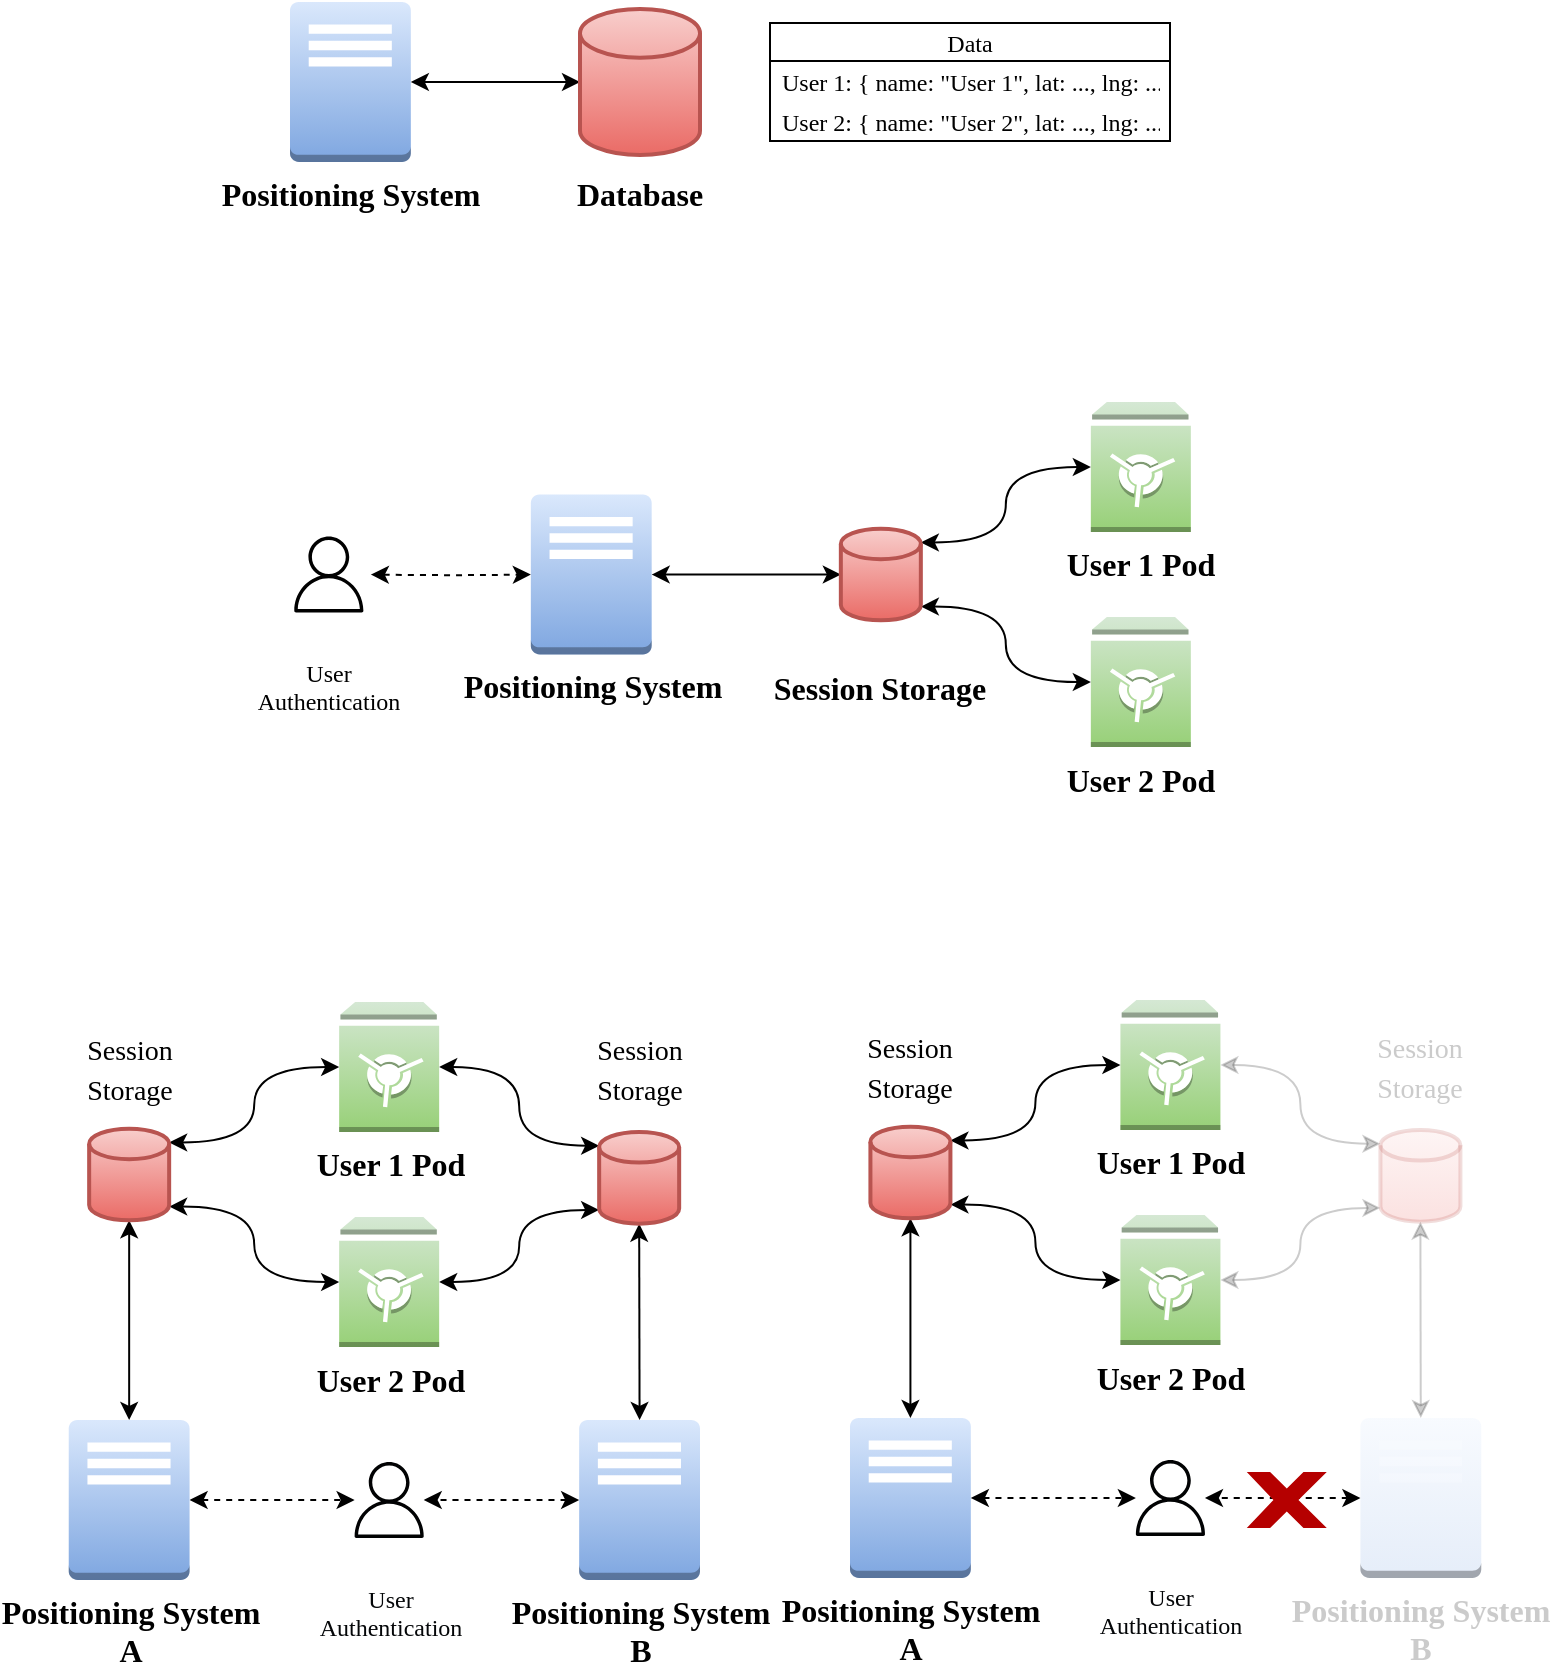 <mxfile version="16.5.1" type="device" pages="5"><diagram id="HylvQidmHVq5HipX8keJ" name="Page-2"><mxGraphModel dx="1102" dy="857" grid="1" gridSize="10" guides="1" tooltips="1" connect="1" arrows="1" fold="1" page="1" pageScale="1" pageWidth="827" pageHeight="1169" math="0" shadow="0"><root><mxCell id="a4TpNNavN4q4ihsiJN_h-0"/><mxCell id="a4TpNNavN4q4ihsiJN_h-1" parent="a4TpNNavN4q4ihsiJN_h-0"/><mxCell id="67bOPuktMZtO_04ttZ3f-9" style="edgeStyle=orthogonalEdgeStyle;rounded=0;orthogonalLoop=1;jettySize=auto;html=1;entryX=0;entryY=0.5;entryDx=0;entryDy=0;entryPerimeter=0;fontFamily=Garamond;fontSize=16;startArrow=classic;startFill=1;" parent="a4TpNNavN4q4ihsiJN_h-1" source="a4TpNNavN4q4ihsiJN_h-4" target="67bOPuktMZtO_04ttZ3f-0" edge="1"><mxGeometry relative="1" as="geometry"/></mxCell><mxCell id="a4TpNNavN4q4ihsiJN_h-4" value="&lt;b&gt;Positioning System&lt;/b&gt;" style="outlineConnect=0;dashed=0;verticalLabelPosition=bottom;verticalAlign=top;align=center;html=1;shape=mxgraph.aws3.traditional_server;fillColor=#dae8fc;gradientColor=#7ea6e0;fontFamily=Garamond;fontSize=16;strokeColor=#6c8ebf;" parent="a4TpNNavN4q4ihsiJN_h-1" vertex="1"><mxGeometry x="170" y="170" width="60.42" height="80" as="geometry"/></mxCell><mxCell id="67bOPuktMZtO_04ttZ3f-3" value="" style="group" parent="a4TpNNavN4q4ihsiJN_h-1" vertex="1" connectable="0"><mxGeometry x="315" y="173.5" width="60" height="107.5" as="geometry"/></mxCell><mxCell id="67bOPuktMZtO_04ttZ3f-0" value="" style="strokeWidth=2;html=1;shape=mxgraph.flowchart.database;whiteSpace=wrap;fontFamily=Garamond;fontSize=16;fillColor=#f8cecc;gradientColor=#ea6b66;strokeColor=#b85450;" parent="67bOPuktMZtO_04ttZ3f-3" vertex="1"><mxGeometry width="60" height="73" as="geometry"/></mxCell><mxCell id="67bOPuktMZtO_04ttZ3f-1" value="Database" style="text;html=1;strokeColor=none;fillColor=none;align=center;verticalAlign=middle;whiteSpace=wrap;rounded=0;fontFamily=Garamond;fontSize=16;fontStyle=1" parent="67bOPuktMZtO_04ttZ3f-3" vertex="1"><mxGeometry y="77.5" width="60" height="30" as="geometry"/></mxCell><mxCell id="67bOPuktMZtO_04ttZ3f-21" style="edgeStyle=orthogonalEdgeStyle;rounded=0;orthogonalLoop=1;jettySize=auto;html=1;entryX=0;entryY=0.5;entryDx=0;entryDy=0;entryPerimeter=0;fontFamily=Garamond;fontSize=16;startArrow=classic;startFill=1;" parent="a4TpNNavN4q4ihsiJN_h-1" source="67bOPuktMZtO_04ttZ3f-10" target="67bOPuktMZtO_04ttZ3f-19" edge="1"><mxGeometry relative="1" as="geometry"/></mxCell><mxCell id="67bOPuktMZtO_04ttZ3f-10" value="&lt;b&gt;Positioning System&lt;/b&gt;" style="outlineConnect=0;dashed=0;verticalLabelPosition=bottom;verticalAlign=top;align=center;html=1;shape=mxgraph.aws3.traditional_server;fillColor=#dae8fc;gradientColor=#7ea6e0;fontFamily=Garamond;fontSize=16;strokeColor=#6c8ebf;" parent="a4TpNNavN4q4ihsiJN_h-1" vertex="1"><mxGeometry x="290.42" y="416.25" width="60.42" height="80" as="geometry"/></mxCell><mxCell id="67bOPuktMZtO_04ttZ3f-12" value="&lt;font face=&quot;Garamond&quot; size=&quot;1&quot;&gt;&lt;b style=&quot;font-size: 16px&quot;&gt;User 2 Pod&lt;/b&gt;&lt;/font&gt;" style="outlineConnect=0;dashed=0;verticalLabelPosition=bottom;verticalAlign=top;align=center;html=1;shape=mxgraph.aws3.vault;fillColor=#d5e8d4;strokeColor=#82b366;gradientColor=#97d077;" parent="a4TpNNavN4q4ihsiJN_h-1" vertex="1"><mxGeometry x="570.42" y="477.5" width="50" height="65" as="geometry"/></mxCell><mxCell id="67bOPuktMZtO_04ttZ3f-14" value="&lt;font face=&quot;Garamond&quot; size=&quot;1&quot;&gt;&lt;b style=&quot;font-size: 16px&quot;&gt;User 1 Pod&lt;/b&gt;&lt;/font&gt;" style="outlineConnect=0;dashed=0;verticalLabelPosition=bottom;verticalAlign=top;align=center;html=1;shape=mxgraph.aws3.vault;fillColor=#d5e8d4;strokeColor=#82b366;gradientColor=#97d077;" parent="a4TpNNavN4q4ihsiJN_h-1" vertex="1"><mxGeometry x="570.42" y="370" width="50" height="65" as="geometry"/></mxCell><mxCell id="67bOPuktMZtO_04ttZ3f-22" style="edgeStyle=orthogonalEdgeStyle;rounded=0;orthogonalLoop=1;jettySize=auto;html=1;exitX=1;exitY=0.15;exitDx=0;exitDy=0;exitPerimeter=0;entryX=0;entryY=0.5;entryDx=0;entryDy=0;entryPerimeter=0;fontFamily=Garamond;fontSize=16;startArrow=classic;startFill=1;curved=1;" parent="a4TpNNavN4q4ihsiJN_h-1" source="67bOPuktMZtO_04ttZ3f-19" target="67bOPuktMZtO_04ttZ3f-14" edge="1"><mxGeometry relative="1" as="geometry"/></mxCell><mxCell id="67bOPuktMZtO_04ttZ3f-23" style="edgeStyle=orthogonalEdgeStyle;rounded=0;orthogonalLoop=1;jettySize=auto;html=1;exitX=1;exitY=0.85;exitDx=0;exitDy=0;exitPerimeter=0;entryX=0;entryY=0.5;entryDx=0;entryDy=0;entryPerimeter=0;fontFamily=Garamond;fontSize=16;startArrow=classic;startFill=1;curved=1;" parent="a4TpNNavN4q4ihsiJN_h-1" source="67bOPuktMZtO_04ttZ3f-19" target="67bOPuktMZtO_04ttZ3f-12" edge="1"><mxGeometry relative="1" as="geometry"/></mxCell><mxCell id="67bOPuktMZtO_04ttZ3f-19" value="" style="strokeWidth=2;html=1;shape=mxgraph.flowchart.database;whiteSpace=wrap;fontFamily=Garamond;fontSize=16;fillColor=#f8cecc;gradientColor=#ea6b66;strokeColor=#b85450;" parent="a4TpNNavN4q4ihsiJN_h-1" vertex="1"><mxGeometry x="445.42" y="433.33" width="40" height="45.837" as="geometry"/></mxCell><mxCell id="67bOPuktMZtO_04ttZ3f-20" value="Session Storage" style="text;html=1;strokeColor=none;fillColor=none;align=center;verticalAlign=middle;whiteSpace=wrap;rounded=0;fontFamily=Garamond;fontSize=16;fontStyle=1" parent="a4TpNNavN4q4ihsiJN_h-1" vertex="1"><mxGeometry x="410.42" y="503.16" width="110" height="18.84" as="geometry"/></mxCell><mxCell id="67bOPuktMZtO_04ttZ3f-36" value="Data" style="swimlane;fontStyle=0;childLayout=stackLayout;horizontal=1;startSize=19;horizontalStack=0;resizeParent=1;resizeParentMax=0;resizeLast=0;collapsible=1;marginBottom=0;fontFamily=Garamond;fontSize=12;" parent="a4TpNNavN4q4ihsiJN_h-1" vertex="1"><mxGeometry x="410" y="180.5" width="200" height="59" as="geometry"/></mxCell><mxCell id="67bOPuktMZtO_04ttZ3f-37" value="User 1: { name: &quot;User 1&quot;, lat: ..., lng: ...}" style="text;strokeColor=none;fillColor=none;align=left;verticalAlign=middle;spacingLeft=4;spacingRight=4;overflow=hidden;points=[[0,0.5],[1,0.5]];portConstraint=eastwest;rotatable=0;fontFamily=Garamond;fontSize=12;" parent="67bOPuktMZtO_04ttZ3f-36" vertex="1"><mxGeometry y="19" width="200" height="20" as="geometry"/></mxCell><mxCell id="67bOPuktMZtO_04ttZ3f-38" value="User 2: { name: &quot;User 2&quot;, lat: ..., lng: ...}" style="text;strokeColor=none;fillColor=none;align=left;verticalAlign=middle;spacingLeft=4;spacingRight=4;overflow=hidden;points=[[0,0.5],[1,0.5]];portConstraint=eastwest;rotatable=0;fontFamily=Garamond;fontSize=12;" parent="67bOPuktMZtO_04ttZ3f-36" vertex="1"><mxGeometry y="39" width="200" height="20" as="geometry"/></mxCell><mxCell id="67bOPuktMZtO_04ttZ3f-48" style="edgeStyle=orthogonalEdgeStyle;rounded=0;orthogonalLoop=1;jettySize=auto;html=1;entryX=0.5;entryY=1;entryDx=0;entryDy=0;entryPerimeter=0;fontFamily=Garamond;fontSize=16;startArrow=classic;startFill=1;" parent="a4TpNNavN4q4ihsiJN_h-1" source="67bOPuktMZtO_04ttZ3f-49" target="67bOPuktMZtO_04ttZ3f-54" edge="1"><mxGeometry relative="1" as="geometry"/></mxCell><mxCell id="67bOPuktMZtO_04ttZ3f-67" value="" style="edgeStyle=orthogonalEdgeStyle;curved=1;rounded=0;orthogonalLoop=1;jettySize=auto;html=1;dashed=1;fontFamily=Garamond;fontSize=12;startArrow=classic;startFill=1;" parent="a4TpNNavN4q4ihsiJN_h-1" source="67bOPuktMZtO_04ttZ3f-49" target="67bOPuktMZtO_04ttZ3f-65" edge="1"><mxGeometry relative="1" as="geometry"/></mxCell><mxCell id="67bOPuktMZtO_04ttZ3f-49" value="&lt;b&gt;Positioning System&lt;br&gt;A&lt;br&gt;&lt;/b&gt;" style="outlineConnect=0;dashed=0;verticalLabelPosition=bottom;verticalAlign=top;align=center;html=1;shape=mxgraph.aws3.traditional_server;fillColor=#dae8fc;gradientColor=#7ea6e0;fontFamily=Garamond;fontSize=16;strokeColor=#6c8ebf;" parent="a4TpNNavN4q4ihsiJN_h-1" vertex="1"><mxGeometry x="59.37" y="879" width="60.42" height="80" as="geometry"/></mxCell><mxCell id="67bOPuktMZtO_04ttZ3f-58" style="edgeStyle=orthogonalEdgeStyle;curved=1;rounded=0;orthogonalLoop=1;jettySize=auto;html=1;entryX=0;entryY=0.85;entryDx=0;entryDy=0;entryPerimeter=0;fontFamily=Garamond;fontSize=12;startArrow=classic;startFill=1;" parent="a4TpNNavN4q4ihsiJN_h-1" source="67bOPuktMZtO_04ttZ3f-50" target="67bOPuktMZtO_04ttZ3f-56" edge="1"><mxGeometry relative="1" as="geometry"/></mxCell><mxCell id="67bOPuktMZtO_04ttZ3f-50" value="&lt;font face=&quot;Garamond&quot; size=&quot;1&quot;&gt;&lt;b style=&quot;font-size: 16px&quot;&gt;User 2 Pod&lt;/b&gt;&lt;/font&gt;" style="outlineConnect=0;dashed=0;verticalLabelPosition=bottom;verticalAlign=top;align=center;html=1;shape=mxgraph.aws3.vault;fillColor=#d5e8d4;strokeColor=#82b366;gradientColor=#97d077;" parent="a4TpNNavN4q4ihsiJN_h-1" vertex="1"><mxGeometry x="194.58" y="777.5" width="50" height="65" as="geometry"/></mxCell><mxCell id="67bOPuktMZtO_04ttZ3f-57" style="edgeStyle=orthogonalEdgeStyle;curved=1;rounded=0;orthogonalLoop=1;jettySize=auto;html=1;exitX=1;exitY=0.5;exitDx=0;exitDy=0;exitPerimeter=0;entryX=0;entryY=0.15;entryDx=0;entryDy=0;entryPerimeter=0;fontFamily=Garamond;fontSize=12;startArrow=classic;startFill=1;" parent="a4TpNNavN4q4ihsiJN_h-1" source="67bOPuktMZtO_04ttZ3f-51" target="67bOPuktMZtO_04ttZ3f-56" edge="1"><mxGeometry relative="1" as="geometry"/></mxCell><mxCell id="67bOPuktMZtO_04ttZ3f-51" value="&lt;font face=&quot;Garamond&quot; size=&quot;1&quot;&gt;&lt;b style=&quot;font-size: 16px&quot;&gt;User 1 Pod&lt;/b&gt;&lt;/font&gt;" style="outlineConnect=0;dashed=0;verticalLabelPosition=bottom;verticalAlign=top;align=center;html=1;shape=mxgraph.aws3.vault;fillColor=#d5e8d4;strokeColor=#82b366;gradientColor=#97d077;" parent="a4TpNNavN4q4ihsiJN_h-1" vertex="1"><mxGeometry x="194.58" y="670" width="50" height="65" as="geometry"/></mxCell><mxCell id="67bOPuktMZtO_04ttZ3f-52" style="edgeStyle=orthogonalEdgeStyle;rounded=0;orthogonalLoop=1;jettySize=auto;html=1;exitX=1;exitY=0.15;exitDx=0;exitDy=0;exitPerimeter=0;entryX=0;entryY=0.5;entryDx=0;entryDy=0;entryPerimeter=0;fontFamily=Garamond;fontSize=16;startArrow=classic;startFill=1;curved=1;" parent="a4TpNNavN4q4ihsiJN_h-1" source="67bOPuktMZtO_04ttZ3f-54" target="67bOPuktMZtO_04ttZ3f-51" edge="1"><mxGeometry relative="1" as="geometry"/></mxCell><mxCell id="67bOPuktMZtO_04ttZ3f-53" style="edgeStyle=orthogonalEdgeStyle;rounded=0;orthogonalLoop=1;jettySize=auto;html=1;exitX=1;exitY=0.85;exitDx=0;exitDy=0;exitPerimeter=0;entryX=0;entryY=0.5;entryDx=0;entryDy=0;entryPerimeter=0;fontFamily=Garamond;fontSize=16;startArrow=classic;startFill=1;curved=1;" parent="a4TpNNavN4q4ihsiJN_h-1" source="67bOPuktMZtO_04ttZ3f-54" target="67bOPuktMZtO_04ttZ3f-50" edge="1"><mxGeometry relative="1" as="geometry"/></mxCell><mxCell id="67bOPuktMZtO_04ttZ3f-54" value="" style="strokeWidth=2;html=1;shape=mxgraph.flowchart.database;whiteSpace=wrap;fontFamily=Garamond;fontSize=16;fillColor=#f8cecc;gradientColor=#ea6b66;strokeColor=#b85450;" parent="a4TpNNavN4q4ihsiJN_h-1" vertex="1"><mxGeometry x="69.58" y="733.33" width="40" height="45.837" as="geometry"/></mxCell><mxCell id="67bOPuktMZtO_04ttZ3f-60" value="" style="edgeStyle=orthogonalEdgeStyle;curved=1;rounded=0;orthogonalLoop=1;jettySize=auto;html=1;fontFamily=Garamond;fontSize=12;startArrow=classic;startFill=1;" parent="a4TpNNavN4q4ihsiJN_h-1" source="67bOPuktMZtO_04ttZ3f-56" target="67bOPuktMZtO_04ttZ3f-59" edge="1"><mxGeometry relative="1" as="geometry"/></mxCell><mxCell id="67bOPuktMZtO_04ttZ3f-56" value="" style="strokeWidth=2;html=1;shape=mxgraph.flowchart.database;whiteSpace=wrap;fontFamily=Garamond;fontSize=16;fillColor=#f8cecc;gradientColor=#ea6b66;strokeColor=#b85450;" parent="a4TpNNavN4q4ihsiJN_h-1" vertex="1"><mxGeometry x="324.58" y="735.0" width="40" height="45.837" as="geometry"/></mxCell><mxCell id="67bOPuktMZtO_04ttZ3f-68" value="" style="edgeStyle=orthogonalEdgeStyle;curved=1;rounded=0;orthogonalLoop=1;jettySize=auto;html=1;dashed=1;fontFamily=Garamond;fontSize=12;startArrow=classic;startFill=1;" parent="a4TpNNavN4q4ihsiJN_h-1" source="67bOPuktMZtO_04ttZ3f-59" target="67bOPuktMZtO_04ttZ3f-65" edge="1"><mxGeometry relative="1" as="geometry"/></mxCell><mxCell id="67bOPuktMZtO_04ttZ3f-59" value="&lt;b&gt;Positioning System&lt;br&gt;B&lt;br&gt;&lt;/b&gt;" style="outlineConnect=0;dashed=0;verticalLabelPosition=bottom;verticalAlign=top;align=center;html=1;shape=mxgraph.aws3.traditional_server;fillColor=#dae8fc;gradientColor=#7ea6e0;fontFamily=Garamond;fontSize=16;strokeColor=#6c8ebf;" parent="a4TpNNavN4q4ihsiJN_h-1" vertex="1"><mxGeometry x="314.58" y="879" width="60.42" height="80" as="geometry"/></mxCell><mxCell id="67bOPuktMZtO_04ttZ3f-62" style="edgeStyle=orthogonalEdgeStyle;curved=1;rounded=0;orthogonalLoop=1;jettySize=auto;html=1;entryX=0;entryY=0.5;entryDx=0;entryDy=0;entryPerimeter=0;fontFamily=Garamond;fontSize=12;startArrow=classic;startFill=1;dashed=1;" parent="a4TpNNavN4q4ihsiJN_h-1" target="67bOPuktMZtO_04ttZ3f-10" edge="1"><mxGeometry relative="1" as="geometry"><mxPoint x="210.42" y="456.25" as="sourcePoint"/></mxGeometry></mxCell><mxCell id="67bOPuktMZtO_04ttZ3f-64" value="User&lt;br&gt;Authentication" style="sketch=0;outlineConnect=0;fontColor=#000000;gradientColor=none;fillColor=#000000;strokeColor=none;dashed=0;verticalLabelPosition=bottom;verticalAlign=top;align=center;html=1;fontSize=12;fontStyle=0;aspect=fixed;pointerEvents=1;shape=mxgraph.aws4.user;fontFamily=Garamond;spacingBottom=0;spacingTop=17;" parent="a4TpNNavN4q4ihsiJN_h-1" vertex="1"><mxGeometry x="170.42" y="437.25" width="38" height="38" as="geometry"/></mxCell><mxCell id="67bOPuktMZtO_04ttZ3f-65" value="User&lt;br&gt;Authentication" style="sketch=0;outlineConnect=0;fontColor=#040608;gradientColor=none;fillColor=#010203;strokeColor=none;dashed=0;verticalLabelPosition=bottom;verticalAlign=top;align=center;html=1;fontSize=12;fontStyle=0;aspect=fixed;pointerEvents=1;shape=mxgraph.aws4.user;fontFamily=Garamond;spacingTop=17;" parent="a4TpNNavN4q4ihsiJN_h-1" vertex="1"><mxGeometry x="200.58" y="900" width="38" height="38" as="geometry"/></mxCell><mxCell id="67bOPuktMZtO_04ttZ3f-69" value="&lt;span style=&quot;font-weight: normal ; font-size: 14px&quot;&gt;Session&lt;br&gt;Storage&lt;/span&gt;" style="text;html=1;strokeColor=none;fillColor=none;align=center;verticalAlign=middle;whiteSpace=wrap;rounded=0;fontFamily=Garamond;fontSize=16;fontStyle=1" parent="a4TpNNavN4q4ihsiJN_h-1" vertex="1"><mxGeometry x="69.58" y="693.08" width="40" height="18.84" as="geometry"/></mxCell><mxCell id="67bOPuktMZtO_04ttZ3f-70" value="&lt;span style=&quot;font-weight: normal ; font-size: 14px&quot;&gt;Session&lt;br&gt;Storage&lt;/span&gt;" style="text;html=1;strokeColor=none;fillColor=none;align=center;verticalAlign=middle;whiteSpace=wrap;rounded=0;fontFamily=Garamond;fontSize=16;fontStyle=1" parent="a4TpNNavN4q4ihsiJN_h-1" vertex="1"><mxGeometry x="324.58" y="693.08" width="40" height="18.84" as="geometry"/></mxCell><mxCell id="67bOPuktMZtO_04ttZ3f-71" style="edgeStyle=orthogonalEdgeStyle;rounded=0;orthogonalLoop=1;jettySize=auto;html=1;entryX=0.5;entryY=1;entryDx=0;entryDy=0;entryPerimeter=0;fontFamily=Garamond;fontSize=16;startArrow=classic;startFill=1;" parent="a4TpNNavN4q4ihsiJN_h-1" source="67bOPuktMZtO_04ttZ3f-73" target="67bOPuktMZtO_04ttZ3f-80" edge="1"><mxGeometry relative="1" as="geometry"/></mxCell><mxCell id="67bOPuktMZtO_04ttZ3f-72" value="" style="edgeStyle=orthogonalEdgeStyle;curved=1;rounded=0;orthogonalLoop=1;jettySize=auto;html=1;dashed=1;fontFamily=Garamond;fontSize=12;startArrow=classic;startFill=1;" parent="a4TpNNavN4q4ihsiJN_h-1" source="67bOPuktMZtO_04ttZ3f-73" target="67bOPuktMZtO_04ttZ3f-85" edge="1"><mxGeometry relative="1" as="geometry"/></mxCell><mxCell id="67bOPuktMZtO_04ttZ3f-73" value="&lt;b&gt;Positioning System&lt;br&gt;A&lt;br&gt;&lt;/b&gt;" style="outlineConnect=0;dashed=0;verticalLabelPosition=bottom;verticalAlign=top;align=center;html=1;shape=mxgraph.aws3.traditional_server;fillColor=#dae8fc;gradientColor=#7ea6e0;fontFamily=Garamond;fontSize=16;strokeColor=#6c8ebf;" parent="a4TpNNavN4q4ihsiJN_h-1" vertex="1"><mxGeometry x="450.0" y="878" width="60.42" height="80" as="geometry"/></mxCell><mxCell id="67bOPuktMZtO_04ttZ3f-74" style="edgeStyle=orthogonalEdgeStyle;curved=1;rounded=0;orthogonalLoop=1;jettySize=auto;html=1;entryX=0;entryY=0.85;entryDx=0;entryDy=0;entryPerimeter=0;fontFamily=Garamond;fontSize=12;startArrow=classic;startFill=1;opacity=20;" parent="a4TpNNavN4q4ihsiJN_h-1" source="67bOPuktMZtO_04ttZ3f-75" target="67bOPuktMZtO_04ttZ3f-82" edge="1"><mxGeometry relative="1" as="geometry"/></mxCell><mxCell id="67bOPuktMZtO_04ttZ3f-75" value="&lt;font face=&quot;Garamond&quot; size=&quot;1&quot;&gt;&lt;b style=&quot;font-size: 16px&quot;&gt;User 2 Pod&lt;/b&gt;&lt;/font&gt;" style="outlineConnect=0;dashed=0;verticalLabelPosition=bottom;verticalAlign=top;align=center;html=1;shape=mxgraph.aws3.vault;fillColor=#d5e8d4;strokeColor=#82b366;gradientColor=#97d077;" parent="a4TpNNavN4q4ihsiJN_h-1" vertex="1"><mxGeometry x="585.21" y="776.5" width="50" height="65" as="geometry"/></mxCell><mxCell id="67bOPuktMZtO_04ttZ3f-76" style="edgeStyle=orthogonalEdgeStyle;curved=1;rounded=0;orthogonalLoop=1;jettySize=auto;html=1;exitX=1;exitY=0.5;exitDx=0;exitDy=0;exitPerimeter=0;entryX=0;entryY=0.15;entryDx=0;entryDy=0;entryPerimeter=0;fontFamily=Garamond;fontSize=12;startArrow=classic;startFill=1;opacity=20;" parent="a4TpNNavN4q4ihsiJN_h-1" source="67bOPuktMZtO_04ttZ3f-77" target="67bOPuktMZtO_04ttZ3f-82" edge="1"><mxGeometry relative="1" as="geometry"/></mxCell><mxCell id="67bOPuktMZtO_04ttZ3f-77" value="&lt;font face=&quot;Garamond&quot; size=&quot;1&quot;&gt;&lt;b style=&quot;font-size: 16px&quot;&gt;User 1 Pod&lt;/b&gt;&lt;/font&gt;" style="outlineConnect=0;dashed=0;verticalLabelPosition=bottom;verticalAlign=top;align=center;html=1;shape=mxgraph.aws3.vault;fillColor=#d5e8d4;strokeColor=#82b366;gradientColor=#97d077;" parent="a4TpNNavN4q4ihsiJN_h-1" vertex="1"><mxGeometry x="585.21" y="669" width="50" height="65" as="geometry"/></mxCell><mxCell id="67bOPuktMZtO_04ttZ3f-78" style="edgeStyle=orthogonalEdgeStyle;rounded=0;orthogonalLoop=1;jettySize=auto;html=1;exitX=1;exitY=0.15;exitDx=0;exitDy=0;exitPerimeter=0;entryX=0;entryY=0.5;entryDx=0;entryDy=0;entryPerimeter=0;fontFamily=Garamond;fontSize=16;startArrow=classic;startFill=1;curved=1;" parent="a4TpNNavN4q4ihsiJN_h-1" source="67bOPuktMZtO_04ttZ3f-80" target="67bOPuktMZtO_04ttZ3f-77" edge="1"><mxGeometry relative="1" as="geometry"/></mxCell><mxCell id="67bOPuktMZtO_04ttZ3f-79" style="edgeStyle=orthogonalEdgeStyle;rounded=0;orthogonalLoop=1;jettySize=auto;html=1;exitX=1;exitY=0.85;exitDx=0;exitDy=0;exitPerimeter=0;entryX=0;entryY=0.5;entryDx=0;entryDy=0;entryPerimeter=0;fontFamily=Garamond;fontSize=16;startArrow=classic;startFill=1;curved=1;" parent="a4TpNNavN4q4ihsiJN_h-1" source="67bOPuktMZtO_04ttZ3f-80" target="67bOPuktMZtO_04ttZ3f-75" edge="1"><mxGeometry relative="1" as="geometry"/></mxCell><mxCell id="67bOPuktMZtO_04ttZ3f-80" value="" style="strokeWidth=2;html=1;shape=mxgraph.flowchart.database;whiteSpace=wrap;fontFamily=Garamond;fontSize=16;fillColor=#f8cecc;gradientColor=#ea6b66;strokeColor=#b85450;" parent="a4TpNNavN4q4ihsiJN_h-1" vertex="1"><mxGeometry x="460.21" y="732.33" width="40" height="45.837" as="geometry"/></mxCell><mxCell id="67bOPuktMZtO_04ttZ3f-81" value="" style="edgeStyle=orthogonalEdgeStyle;curved=1;rounded=0;orthogonalLoop=1;jettySize=auto;html=1;fontFamily=Garamond;fontSize=12;startArrow=classic;startFill=1;opacity=20;" parent="a4TpNNavN4q4ihsiJN_h-1" source="67bOPuktMZtO_04ttZ3f-82" target="67bOPuktMZtO_04ttZ3f-84" edge="1"><mxGeometry relative="1" as="geometry"/></mxCell><mxCell id="67bOPuktMZtO_04ttZ3f-82" value="" style="strokeWidth=2;html=1;shape=mxgraph.flowchart.database;whiteSpace=wrap;fontFamily=Garamond;fontSize=16;fillColor=#f8cecc;gradientColor=#ea6b66;strokeColor=#b85450;opacity=20;" parent="a4TpNNavN4q4ihsiJN_h-1" vertex="1"><mxGeometry x="715.21" y="734.0" width="40" height="45.837" as="geometry"/></mxCell><mxCell id="67bOPuktMZtO_04ttZ3f-83" value="" style="edgeStyle=orthogonalEdgeStyle;curved=1;rounded=0;orthogonalLoop=1;jettySize=auto;html=1;dashed=1;fontFamily=Garamond;fontSize=12;startArrow=classic;startFill=1;" parent="a4TpNNavN4q4ihsiJN_h-1" source="67bOPuktMZtO_04ttZ3f-84" target="67bOPuktMZtO_04ttZ3f-85" edge="1"><mxGeometry relative="1" as="geometry"/></mxCell><mxCell id="67bOPuktMZtO_04ttZ3f-84" value="&lt;b&gt;Positioning System&lt;br&gt;B&lt;br&gt;&lt;/b&gt;" style="outlineConnect=0;dashed=0;verticalLabelPosition=bottom;verticalAlign=top;align=center;html=1;shape=mxgraph.aws3.traditional_server;fillColor=#dae8fc;gradientColor=#7ea6e0;fontFamily=Garamond;fontSize=16;strokeColor=#6c8ebf;opacity=20;textOpacity=20;" parent="a4TpNNavN4q4ihsiJN_h-1" vertex="1"><mxGeometry x="705.21" y="878" width="60.42" height="80" as="geometry"/></mxCell><mxCell id="67bOPuktMZtO_04ttZ3f-85" value="User&lt;br&gt;Authentication" style="sketch=0;outlineConnect=0;fontColor=#040608;gradientColor=none;fillColor=#010203;strokeColor=none;dashed=0;verticalLabelPosition=bottom;verticalAlign=top;align=center;html=1;fontSize=12;fontStyle=0;aspect=fixed;pointerEvents=1;shape=mxgraph.aws4.user;fontFamily=Garamond;spacingTop=17;" parent="a4TpNNavN4q4ihsiJN_h-1" vertex="1"><mxGeometry x="591.21" y="899" width="38" height="38" as="geometry"/></mxCell><mxCell id="67bOPuktMZtO_04ttZ3f-86" value="&lt;span style=&quot;font-weight: normal ; font-size: 14px&quot;&gt;Session&lt;br&gt;Storage&lt;/span&gt;" style="text;html=1;strokeColor=none;fillColor=none;align=center;verticalAlign=middle;whiteSpace=wrap;rounded=0;fontFamily=Garamond;fontSize=16;fontStyle=1" parent="a4TpNNavN4q4ihsiJN_h-1" vertex="1"><mxGeometry x="460.21" y="692.08" width="40" height="18.84" as="geometry"/></mxCell><mxCell id="67bOPuktMZtO_04ttZ3f-87" value="&lt;span style=&quot;font-weight: normal ; font-size: 14px&quot;&gt;Session&lt;br&gt;Storage&lt;/span&gt;" style="text;html=1;strokeColor=none;fillColor=none;align=center;verticalAlign=middle;whiteSpace=wrap;rounded=0;fontFamily=Garamond;fontSize=16;fontStyle=1;opacity=20;textOpacity=20;" parent="a4TpNNavN4q4ihsiJN_h-1" vertex="1"><mxGeometry x="715.21" y="692.08" width="40" height="18.84" as="geometry"/></mxCell><mxCell id="67bOPuktMZtO_04ttZ3f-95" value="" style="verticalLabelPosition=bottom;verticalAlign=top;html=1;shape=mxgraph.basic.x;fontFamily=Garamond;fontSize=14;strokeWidth=8;fillColor=#B50000;strokeColor=none;" parent="a4TpNNavN4q4ihsiJN_h-1" vertex="1"><mxGeometry x="648.39" y="905" width="40" height="28" as="geometry"/></mxCell></root></mxGraphModel></diagram><diagram id="wUlsHaFhuOV1qtNZ8OMz" name="Page-3"><mxGraphModel dx="1089" dy="956" grid="1" gridSize="10" guides="1" tooltips="1" connect="1" arrows="1" fold="1" page="1" pageScale="1" pageWidth="827" pageHeight="1169" math="0" shadow="0"><root><mxCell id="q5FBCwYJdHx9VQZqIxEu-0"/><mxCell id="q5FBCwYJdHx9VQZqIxEu-1" parent="q5FBCwYJdHx9VQZqIxEu-0"/><mxCell id="0JuDx2XV8VE4xR1ffquv-0" value="&lt;b&gt;Positioning Server&lt;br&gt;&lt;/b&gt;" style="outlineConnect=0;dashed=0;verticalLabelPosition=top;verticalAlign=bottom;align=center;html=1;shape=mxgraph.aws3.traditional_server;fillColor=#dae8fc;gradientColor=#7ea6e0;fontFamily=Garamond;fontSize=16;strokeColor=#6c8ebf;labelPosition=center;" parent="q5FBCwYJdHx9VQZqIxEu-1" vertex="1"><mxGeometry x="350" y="120" width="40.42" height="60" as="geometry"/></mxCell><mxCell id="fjNlXIFkYFqd7G8aeBgP-0" value="&lt;b&gt;&lt;font style=&quot;font-size: 16px&quot;&gt;User&lt;/font&gt;&lt;/b&gt;" style="sketch=0;outlineConnect=0;fontColor=#000000;gradientColor=none;fillColor=#030405;strokeColor=none;dashed=0;verticalLabelPosition=bottom;verticalAlign=top;align=center;html=1;fontSize=12;fontStyle=0;aspect=fixed;pointerEvents=1;shape=mxgraph.aws4.user;fontFamily=Garamond;" parent="q5FBCwYJdHx9VQZqIxEu-1" vertex="1"><mxGeometry x="132.34" y="332" width="38" height="38" as="geometry"/></mxCell><mxCell id="g3WxGdistJmFhUJVTBVi-0" value="&lt;font face=&quot;Garamond&quot; size=&quot;1&quot;&gt;&lt;b style=&quot;font-size: 16px&quot;&gt;Pod Issuer&lt;/b&gt;&lt;/font&gt;" style="outlineConnect=0;dashed=0;verticalLabelPosition=bottom;verticalAlign=top;align=center;html=1;shape=mxgraph.aws3.vault;fillColor=#d5e8d4;strokeColor=#82b366;gradientColor=#97d077;" parent="q5FBCwYJdHx9VQZqIxEu-1" vertex="1"><mxGeometry x="347.21" y="310" width="46" height="60" as="geometry"/></mxCell><mxCell id="5d4shd9CFH-4U9zMWgq9-1" value="" style="group" vertex="1" connectable="0" parent="q5FBCwYJdHx9VQZqIxEu-1"><mxGeometry x="107" y="121.3" width="124.63" height="58.7" as="geometry"/></mxCell><mxCell id="0JuDx2XV8VE4xR1ffquv-4" value="&lt;font style=&quot;font-size: 16px&quot;&gt;&lt;b&gt;Client Application&lt;/b&gt;&lt;/font&gt;" style="sketch=0;pointerEvents=1;shadow=0;dashed=0;html=1;strokeColor=#d79b00;fillColor=#ffcd28;aspect=fixed;labelPosition=center;verticalLabelPosition=top;verticalAlign=bottom;align=center;outlineConnect=0;shape=mxgraph.vvd.web_browser;gradientColor=#ffa500;fontFamily=Garamond;" parent="5d4shd9CFH-4U9zMWgq9-1" vertex="1"><mxGeometry y="1.421e-14" width="82.68" height="58.7" as="geometry"/></mxCell><mxCell id="5d4shd9CFH-4U9zMWgq9-0" value="" style="sketch=0;pointerEvents=1;shadow=0;dashed=0;html=1;strokeColor=#d79b00;fillColor=#ffcd28;aspect=fixed;labelPosition=center;verticalLabelPosition=bottom;verticalAlign=top;align=center;outlineConnect=0;shape=mxgraph.vvd.phone;gradientColor=#ffa500;" vertex="1" parent="5d4shd9CFH-4U9zMWgq9-1"><mxGeometry x="90" width="34.63" height="58.7" as="geometry"/></mxCell></root></mxGraphModel></diagram><diagram id="SytGQtdzMyRaQPQm1EXz" name="Page-4"><mxGraphModel dx="1281" dy="1125" grid="1" gridSize="10" guides="1" tooltips="1" connect="1" arrows="1" fold="1" page="1" pageScale="1" pageWidth="827" pageHeight="1169" math="0" shadow="0"><root><mxCell id="iuhHGFWxb12lZmthxyKv-0"/><mxCell id="iuhHGFWxb12lZmthxyKv-1" parent="iuhHGFWxb12lZmthxyKv-0"/><mxCell id="MIou82f6YGBAKgrgyjJ7-0" style="edgeStyle=orthogonalEdgeStyle;rounded=0;orthogonalLoop=1;jettySize=auto;html=1;entryX=0.5;entryY=1;entryDx=0;entryDy=0;entryPerimeter=0;fontFamily=Garamond;fontSize=16;startArrow=classic;startFill=1;" parent="iuhHGFWxb12lZmthxyKv-1" source="MIou82f6YGBAKgrgyjJ7-2" target="MIou82f6YGBAKgrgyjJ7-9" edge="1"><mxGeometry relative="1" as="geometry"/></mxCell><mxCell id="MIou82f6YGBAKgrgyjJ7-1" value="" style="edgeStyle=orthogonalEdgeStyle;curved=1;rounded=0;orthogonalLoop=1;jettySize=auto;html=1;dashed=1;fontFamily=Garamond;fontSize=12;startArrow=classic;startFill=1;" parent="iuhHGFWxb12lZmthxyKv-1" source="MIou82f6YGBAKgrgyjJ7-2" target="MIou82f6YGBAKgrgyjJ7-14" edge="1"><mxGeometry relative="1" as="geometry"/></mxCell><mxCell id="MIou82f6YGBAKgrgyjJ7-2" value="&lt;b&gt;Positioning System&lt;br&gt;A&lt;br&gt;&lt;/b&gt;" style="outlineConnect=0;dashed=0;verticalLabelPosition=bottom;verticalAlign=top;align=center;html=1;shape=mxgraph.aws3.traditional_server;fillColor=#dae8fc;gradientColor=#7ea6e0;fontFamily=Garamond;fontSize=16;strokeColor=#6c8ebf;" parent="iuhHGFWxb12lZmthxyKv-1" vertex="1"><mxGeometry x="70.0" y="369" width="60.42" height="80" as="geometry"/></mxCell><mxCell id="MIou82f6YGBAKgrgyjJ7-3" style="edgeStyle=orthogonalEdgeStyle;curved=1;rounded=0;orthogonalLoop=1;jettySize=auto;html=1;entryX=0;entryY=0.85;entryDx=0;entryDy=0;entryPerimeter=0;fontFamily=Garamond;fontSize=12;startArrow=classic;startFill=1;" parent="iuhHGFWxb12lZmthxyKv-1" source="MIou82f6YGBAKgrgyjJ7-4" target="MIou82f6YGBAKgrgyjJ7-11" edge="1"><mxGeometry relative="1" as="geometry"/></mxCell><mxCell id="MIou82f6YGBAKgrgyjJ7-4" value="&lt;font face=&quot;Garamond&quot; size=&quot;1&quot;&gt;&lt;b style=&quot;font-size: 16px&quot;&gt;User 2 Pod&lt;/b&gt;&lt;/font&gt;" style="outlineConnect=0;dashed=0;verticalLabelPosition=bottom;verticalAlign=top;align=center;html=1;shape=mxgraph.aws3.vault;fillColor=#d5e8d4;strokeColor=#82b366;gradientColor=#97d077;" parent="iuhHGFWxb12lZmthxyKv-1" vertex="1"><mxGeometry x="205.21" y="267.5" width="50" height="65" as="geometry"/></mxCell><mxCell id="MIou82f6YGBAKgrgyjJ7-5" style="edgeStyle=orthogonalEdgeStyle;curved=1;rounded=0;orthogonalLoop=1;jettySize=auto;html=1;exitX=1;exitY=0.5;exitDx=0;exitDy=0;exitPerimeter=0;entryX=0;entryY=0.15;entryDx=0;entryDy=0;entryPerimeter=0;fontFamily=Garamond;fontSize=12;startArrow=classic;startFill=1;" parent="iuhHGFWxb12lZmthxyKv-1" source="MIou82f6YGBAKgrgyjJ7-6" target="MIou82f6YGBAKgrgyjJ7-11" edge="1"><mxGeometry relative="1" as="geometry"/></mxCell><mxCell id="MIou82f6YGBAKgrgyjJ7-6" value="&lt;font face=&quot;Garamond&quot; size=&quot;1&quot;&gt;&lt;b style=&quot;font-size: 16px&quot;&gt;User 1 Pod&lt;/b&gt;&lt;/font&gt;" style="outlineConnect=0;dashed=0;verticalLabelPosition=bottom;verticalAlign=top;align=center;html=1;shape=mxgraph.aws3.vault;fillColor=#d5e8d4;strokeColor=#82b366;gradientColor=#97d077;" parent="iuhHGFWxb12lZmthxyKv-1" vertex="1"><mxGeometry x="205.21" y="160" width="50" height="65" as="geometry"/></mxCell><mxCell id="MIou82f6YGBAKgrgyjJ7-7" style="edgeStyle=orthogonalEdgeStyle;rounded=0;orthogonalLoop=1;jettySize=auto;html=1;exitX=1;exitY=0.15;exitDx=0;exitDy=0;exitPerimeter=0;entryX=0;entryY=0.5;entryDx=0;entryDy=0;entryPerimeter=0;fontFamily=Garamond;fontSize=16;startArrow=classic;startFill=1;curved=1;" parent="iuhHGFWxb12lZmthxyKv-1" source="MIou82f6YGBAKgrgyjJ7-9" target="MIou82f6YGBAKgrgyjJ7-6" edge="1"><mxGeometry relative="1" as="geometry"/></mxCell><mxCell id="MIou82f6YGBAKgrgyjJ7-8" style="edgeStyle=orthogonalEdgeStyle;rounded=0;orthogonalLoop=1;jettySize=auto;html=1;exitX=1;exitY=0.85;exitDx=0;exitDy=0;exitPerimeter=0;entryX=0;entryY=0.5;entryDx=0;entryDy=0;entryPerimeter=0;fontFamily=Garamond;fontSize=16;startArrow=classic;startFill=1;curved=1;" parent="iuhHGFWxb12lZmthxyKv-1" source="MIou82f6YGBAKgrgyjJ7-9" target="MIou82f6YGBAKgrgyjJ7-4" edge="1"><mxGeometry relative="1" as="geometry"/></mxCell><mxCell id="MIou82f6YGBAKgrgyjJ7-9" value="" style="strokeWidth=2;html=1;shape=mxgraph.flowchart.database;whiteSpace=wrap;fontFamily=Garamond;fontSize=16;fillColor=#f8cecc;gradientColor=#ea6b66;strokeColor=#b85450;" parent="iuhHGFWxb12lZmthxyKv-1" vertex="1"><mxGeometry x="80.21" y="223.33" width="40" height="45.837" as="geometry"/></mxCell><mxCell id="MIou82f6YGBAKgrgyjJ7-10" value="" style="edgeStyle=orthogonalEdgeStyle;curved=1;rounded=0;orthogonalLoop=1;jettySize=auto;html=1;fontFamily=Garamond;fontSize=12;startArrow=classic;startFill=1;" parent="iuhHGFWxb12lZmthxyKv-1" source="MIou82f6YGBAKgrgyjJ7-11" target="MIou82f6YGBAKgrgyjJ7-13" edge="1"><mxGeometry relative="1" as="geometry"/></mxCell><mxCell id="MIou82f6YGBAKgrgyjJ7-11" value="" style="strokeWidth=2;html=1;shape=mxgraph.flowchart.database;whiteSpace=wrap;fontFamily=Garamond;fontSize=16;fillColor=#f8cecc;gradientColor=#ea6b66;strokeColor=#b85450;" parent="iuhHGFWxb12lZmthxyKv-1" vertex="1"><mxGeometry x="335.21" y="225.0" width="40" height="45.837" as="geometry"/></mxCell><mxCell id="MIou82f6YGBAKgrgyjJ7-12" value="" style="edgeStyle=orthogonalEdgeStyle;curved=1;rounded=0;orthogonalLoop=1;jettySize=auto;html=1;dashed=1;fontFamily=Garamond;fontSize=12;startArrow=classic;startFill=1;" parent="iuhHGFWxb12lZmthxyKv-1" source="MIou82f6YGBAKgrgyjJ7-13" target="MIou82f6YGBAKgrgyjJ7-14" edge="1"><mxGeometry relative="1" as="geometry"/></mxCell><mxCell id="MIou82f6YGBAKgrgyjJ7-13" value="&lt;b&gt;Positioning System&lt;br&gt;B&lt;br&gt;&lt;/b&gt;" style="outlineConnect=0;dashed=0;verticalLabelPosition=bottom;verticalAlign=top;align=center;html=1;shape=mxgraph.aws3.traditional_server;fillColor=#dae8fc;gradientColor=#7ea6e0;fontFamily=Garamond;fontSize=16;strokeColor=#6c8ebf;" parent="iuhHGFWxb12lZmthxyKv-1" vertex="1"><mxGeometry x="325.21" y="369" width="60.42" height="80" as="geometry"/></mxCell><mxCell id="MIou82f6YGBAKgrgyjJ7-14" value="User&lt;br&gt;Authentication" style="sketch=0;outlineConnect=0;fontColor=#000000;gradientColor=none;fillColor=#000000;strokeColor=none;dashed=0;verticalLabelPosition=bottom;verticalAlign=top;align=center;html=1;fontSize=12;fontStyle=0;aspect=fixed;pointerEvents=1;shape=mxgraph.aws4.user;fontFamily=Garamond;spacingTop=17;" parent="iuhHGFWxb12lZmthxyKv-1" vertex="1"><mxGeometry x="211.21" y="390" width="38" height="38" as="geometry"/></mxCell><mxCell id="MIou82f6YGBAKgrgyjJ7-15" value="&lt;span style=&quot;font-weight: normal ; font-size: 14px&quot;&gt;Session&lt;br&gt;Storage&lt;/span&gt;" style="text;html=1;strokeColor=none;fillColor=none;align=center;verticalAlign=middle;whiteSpace=wrap;rounded=0;fontFamily=Garamond;fontSize=16;fontStyle=1" parent="iuhHGFWxb12lZmthxyKv-1" vertex="1"><mxGeometry x="80.21" y="183.08" width="40" height="18.84" as="geometry"/></mxCell><mxCell id="MIou82f6YGBAKgrgyjJ7-16" value="&lt;span style=&quot;font-weight: normal ; font-size: 14px&quot;&gt;Session&lt;br&gt;Storage&lt;/span&gt;" style="text;html=1;strokeColor=none;fillColor=none;align=center;verticalAlign=middle;whiteSpace=wrap;rounded=0;fontFamily=Garamond;fontSize=16;fontStyle=1" parent="iuhHGFWxb12lZmthxyKv-1" vertex="1"><mxGeometry x="335.21" y="183.08" width="40" height="18.84" as="geometry"/></mxCell><mxCell id="tLF8MGMoVbr8pwTaVBEj-8" style="edgeStyle=orthogonalEdgeStyle;rounded=0;orthogonalLoop=1;jettySize=auto;html=1;entryX=0.5;entryY=1;entryDx=0;entryDy=0;entryPerimeter=0;fontSize=16;fontColor=#060708;startArrow=classic;startFill=1;" parent="iuhHGFWxb12lZmthxyKv-1" source="tLF8MGMoVbr8pwTaVBEj-0" target="tLF8MGMoVbr8pwTaVBEj-4" edge="1"><mxGeometry relative="1" as="geometry"/></mxCell><mxCell id="tLF8MGMoVbr8pwTaVBEj-0" value="&lt;b&gt;Positioning System&lt;br&gt;&lt;/b&gt;" style="outlineConnect=0;dashed=0;verticalLabelPosition=bottom;verticalAlign=top;align=center;html=1;shape=mxgraph.aws3.traditional_server;fillColor=#dae8fc;gradientColor=#7ea6e0;fontFamily=Garamond;fontSize=16;strokeColor=#6c8ebf;spacing=3;" parent="iuhHGFWxb12lZmthxyKv-1" vertex="1"><mxGeometry x="275.21" y="783.5" width="50" height="70" as="geometry"/></mxCell><mxCell id="tLF8MGMoVbr8pwTaVBEj-2" value="&lt;font face=&quot;Garamond&quot; style=&quot;font-size: 16px;&quot;&gt;&lt;b style=&quot;font-size: 16px;&quot;&gt;Company&lt;/b&gt;&lt;/font&gt;" style="sketch=0;outlineConnect=0;fontColor=#000000;strokeColor=#000000;fillColor=#0;dashed=0;verticalLabelPosition=bottom;verticalAlign=top;align=center;html=1;fontSize=16;fontStyle=0;aspect=fixed;shape=mxgraph.aws4.illustration_office_building;pointerEvents=1" parent="iuhHGFWxb12lZmthxyKv-1" vertex="1"><mxGeometry x="100.0" y="782.5" width="100" height="71" as="geometry"/></mxCell><mxCell id="tLF8MGMoVbr8pwTaVBEj-3" value="&lt;font style=&quot;font-size: 16px&quot;&gt;User&lt;/font&gt;" style="sketch=0;outlineConnect=0;fontColor=#010203;gradientColor=none;fillColor=#030405;strokeColor=none;dashed=0;verticalLabelPosition=bottom;verticalAlign=top;align=center;html=1;fontSize=12;fontStyle=1;aspect=fixed;pointerEvents=1;shape=mxgraph.aws4.user;fontFamily=Garamond;spacing=10;" parent="iuhHGFWxb12lZmthxyKv-1" vertex="1"><mxGeometry x="424" y="789.5" width="58" height="58" as="geometry"/></mxCell><mxCell id="tLF8MGMoVbr8pwTaVBEj-4" value="" style="strokeWidth=2;html=1;shape=mxgraph.flowchart.database;whiteSpace=wrap;fontFamily=Garamond;fontSize=16;fillColor=#f8cecc;gradientColor=#ea6b66;strokeColor=#b85450;" parent="iuhHGFWxb12lZmthxyKv-1" vertex="1"><mxGeometry x="280.21" y="684.5" width="40" height="45.837" as="geometry"/></mxCell><mxCell id="tLF8MGMoVbr8pwTaVBEj-9" value="" style="edgeStyle=orthogonalEdgeStyle;rounded=0;orthogonalLoop=1;jettySize=auto;html=1;fontSize=16;fontColor=#060708;startArrow=classic;startFill=1;" parent="iuhHGFWxb12lZmthxyKv-1" source="tLF8MGMoVbr8pwTaVBEj-6" target="tLF8MGMoVbr8pwTaVBEj-4" edge="1"><mxGeometry relative="1" as="geometry"/></mxCell><mxCell id="tLF8MGMoVbr8pwTaVBEj-6" value="" style="outlineConnect=0;dashed=0;verticalLabelPosition=bottom;verticalAlign=top;align=center;html=1;shape=mxgraph.aws3.vault;fillColor=#d5e8d4;strokeColor=#82b366;gradientColor=#97d077;" parent="iuhHGFWxb12lZmthxyKv-1" vertex="1"><mxGeometry x="120.21" y="674.92" width="50" height="65" as="geometry"/></mxCell><mxCell id="tLF8MGMoVbr8pwTaVBEj-10" value="" style="edgeStyle=orthogonalEdgeStyle;rounded=0;orthogonalLoop=1;jettySize=auto;html=1;fontSize=16;fontColor=#060708;startArrow=classic;startFill=1;" parent="iuhHGFWxb12lZmthxyKv-1" source="tLF8MGMoVbr8pwTaVBEj-7" target="tLF8MGMoVbr8pwTaVBEj-4" edge="1"><mxGeometry relative="1" as="geometry"/></mxCell><mxCell id="tLF8MGMoVbr8pwTaVBEj-7" value="" style="outlineConnect=0;dashed=0;verticalLabelPosition=bottom;verticalAlign=top;align=center;html=1;shape=mxgraph.aws3.vault;fillColor=#d5e8d4;strokeColor=#82b366;gradientColor=#97d077;" parent="iuhHGFWxb12lZmthxyKv-1" vertex="1"><mxGeometry x="428" y="674.92" width="50" height="65" as="geometry"/></mxCell><mxCell id="CHgRpRrcZj_YITPchOHH-1" value="&lt;span style=&quot;font-weight: normal ; font-size: 14px&quot;&gt;Session&lt;br&gt;Storage&lt;/span&gt;" style="text;html=1;strokeColor=none;fillColor=none;align=center;verticalAlign=middle;whiteSpace=wrap;rounded=0;fontFamily=Garamond;fontSize=16;fontStyle=1" vertex="1" parent="iuhHGFWxb12lZmthxyKv-1"><mxGeometry x="280.21" y="630" width="40" height="18.84" as="geometry"/></mxCell><mxCell id="bPPK_6tzNEMoZ52XNwC2-1" value="&lt;span style=&quot;font-size: 14px ; font-weight: 400&quot;&gt;Company Pod&lt;/span&gt;" style="text;html=1;strokeColor=none;fillColor=none;align=center;verticalAlign=middle;whiteSpace=wrap;rounded=0;fontFamily=Garamond;fontSize=16;fontStyle=1" vertex="1" parent="iuhHGFWxb12lZmthxyKv-1"><mxGeometry x="125.21" y="630" width="40" height="18.84" as="geometry"/></mxCell><mxCell id="bPPK_6tzNEMoZ52XNwC2-2" value="&lt;span style=&quot;font-size: 14px ; font-weight: 400&quot;&gt;Company Pod&lt;/span&gt;" style="text;html=1;strokeColor=none;fillColor=none;align=center;verticalAlign=middle;whiteSpace=wrap;rounded=0;fontFamily=Garamond;fontSize=16;fontStyle=1" vertex="1" parent="iuhHGFWxb12lZmthxyKv-1"><mxGeometry x="433.0" y="630" width="40" height="18.84" as="geometry"/></mxCell></root></mxGraphModel></diagram><diagram id="pSJQLpq4qCOWf-ar5H6G" name="Page-5"><mxGraphModel dx="1089" dy="956" grid="1" gridSize="10" guides="1" tooltips="1" connect="1" arrows="1" fold="1" page="1" pageScale="1" pageWidth="850" pageHeight="1100" math="0" shadow="0"><root><mxCell id="RancXV8hMprxhh6tn17R-0"/><mxCell id="RancXV8hMprxhh6tn17R-1" parent="RancXV8hMprxhh6tn17R-0"/></root></mxGraphModel></diagram><diagram id="BW1wvoo0o2WR1bvbvKiE" name="Page-6"><mxGraphModel dx="760" dy="591" grid="1" gridSize="10" guides="1" tooltips="1" connect="1" arrows="1" fold="1" page="1" pageScale="1" pageWidth="850" pageHeight="1100" math="1" shadow="0"><root><mxCell id="hu2H3BQQh60qzt8OLyJF-0"/><mxCell id="hu2H3BQQh60qzt8OLyJF-1" parent="hu2H3BQQh60qzt8OLyJF-0"/><mxCell id="hu2H3BQQh60qzt8OLyJF-3" value="" style="edgeStyle=orthogonalEdgeStyle;curved=1;rounded=0;orthogonalLoop=1;jettySize=auto;html=1;dashed=1;fontFamily=Garamond;fontSize=12;startArrow=classic;startFill=1;" parent="hu2H3BQQh60qzt8OLyJF-1" target="hu2H3BQQh60qzt8OLyJF-16" edge="1"><mxGeometry relative="1" as="geometry"><mxPoint x="70" y="440" as="sourcePoint"/><Array as="points"><mxPoint x="70" y="490"/></Array></mxGeometry></mxCell><mxCell id="hu2H3BQQh60qzt8OLyJF-51" style="rounded=0;orthogonalLoop=1;jettySize=auto;html=1;exitX=0.02;exitY=0.02;exitDx=0;exitDy=0;exitPerimeter=0;entryX=0;entryY=1;entryDx=0;entryDy=0;entryPerimeter=0;fontFamily=Garamond;fontSize=14;fontColor=#000000;startArrow=classic;startFill=1;" parent="hu2H3BQQh60qzt8OLyJF-1" source="hu2H3BQQh60qzt8OLyJF-4" target="hu2H3BQQh60qzt8OLyJF-8" edge="1"><mxGeometry relative="1" as="geometry"/></mxCell><mxCell id="hu2H3BQQh60qzt8OLyJF-52" style="rounded=0;orthogonalLoop=1;jettySize=auto;html=1;exitX=0.5;exitY=0;exitDx=0;exitDy=0;exitPerimeter=0;entryX=0;entryY=1;entryDx=0;entryDy=0;entryPerimeter=0;fontFamily=Garamond;fontSize=14;fontColor=#000000;startArrow=classic;startFill=1;" parent="hu2H3BQQh60qzt8OLyJF-1" source="hu2H3BQQh60qzt8OLyJF-4" target="hu2H3BQQh60qzt8OLyJF-6" edge="1"><mxGeometry relative="1" as="geometry"/></mxCell><mxCell id="hu2H3BQQh60qzt8OLyJF-4" value="&lt;b&gt;Positioning System&lt;br&gt;A&lt;br&gt;&lt;/b&gt;" style="outlineConnect=0;dashed=0;verticalLabelPosition=bottom;verticalAlign=top;align=center;html=1;shape=mxgraph.aws3.traditional_server;fillColor=#dae8fc;gradientColor=#7ea6e0;fontFamily=Garamond;fontSize=16;strokeColor=#6c8ebf;" parent="hu2H3BQQh60qzt8OLyJF-1" vertex="1"><mxGeometry x="40" y="306.31" width="60.42" height="80" as="geometry"/></mxCell><mxCell id="hu2H3BQQh60qzt8OLyJF-56" style="rounded=0;orthogonalLoop=1;jettySize=auto;html=1;exitX=0.5;exitY=1;exitDx=0;exitDy=0;exitPerimeter=0;fontFamily=Garamond;fontSize=14;fontColor=#000000;startArrow=classic;startFill=1;" parent="hu2H3BQQh60qzt8OLyJF-1" source="hu2H3BQQh60qzt8OLyJF-6" target="hu2H3BQQh60qzt8OLyJF-19" edge="1"><mxGeometry relative="1" as="geometry"/></mxCell><mxCell id="hu2H3BQQh60qzt8OLyJF-6" value="&lt;font face=&quot;Garamond&quot; size=&quot;1&quot;&gt;&lt;b style=&quot;font-size: 16px&quot;&gt;User 2 Pod&lt;/b&gt;&lt;/font&gt;" style="outlineConnect=0;dashed=0;verticalLabelPosition=top;verticalAlign=bottom;align=center;html=1;shape=mxgraph.aws3.vault;fillColor=#d5e8d4;strokeColor=#82b366;gradientColor=#97d077;labelPosition=center;" parent="hu2H3BQQh60qzt8OLyJF-1" vertex="1"><mxGeometry x="247.5" y="130" width="50" height="65" as="geometry"/></mxCell><mxCell id="hu2H3BQQh60qzt8OLyJF-55" style="rounded=0;orthogonalLoop=1;jettySize=auto;html=1;exitX=0.5;exitY=1;exitDx=0;exitDy=0;exitPerimeter=0;fontFamily=Garamond;fontSize=14;fontColor=#000000;startArrow=classic;startFill=1;" parent="hu2H3BQQh60qzt8OLyJF-1" source="hu2H3BQQh60qzt8OLyJF-8" target="hu2H3BQQh60qzt8OLyJF-19" edge="1"><mxGeometry relative="1" as="geometry"/></mxCell><mxCell id="hu2H3BQQh60qzt8OLyJF-8" value="&lt;font face=&quot;Garamond&quot; size=&quot;1&quot;&gt;&lt;b style=&quot;font-size: 16px&quot;&gt;User 1 Pod&lt;/b&gt;&lt;/font&gt;" style="outlineConnect=0;dashed=0;verticalLabelPosition=top;verticalAlign=bottom;align=center;html=1;shape=mxgraph.aws3.vault;fillColor=#d5e8d4;strokeColor=#82b366;gradientColor=#97d077;labelPosition=center;" parent="hu2H3BQQh60qzt8OLyJF-1" vertex="1"><mxGeometry x="102.92" y="130" width="50" height="65" as="geometry"/></mxCell><mxCell id="hu2H3BQQh60qzt8OLyJF-14" value="" style="edgeStyle=orthogonalEdgeStyle;curved=1;rounded=0;orthogonalLoop=1;jettySize=auto;html=1;dashed=1;fontFamily=Garamond;fontSize=12;startArrow=classic;startFill=1;" parent="hu2H3BQQh60qzt8OLyJF-1" target="hu2H3BQQh60qzt8OLyJF-16" edge="1"><mxGeometry relative="1" as="geometry"><mxPoint x="325" y="440" as="sourcePoint"/><Array as="points"><mxPoint x="325" y="490"/></Array></mxGeometry></mxCell><mxCell id="hu2H3BQQh60qzt8OLyJF-53" style="rounded=0;orthogonalLoop=1;jettySize=auto;html=1;exitX=0.98;exitY=0.02;exitDx=0;exitDy=0;exitPerimeter=0;entryX=1;entryY=1;entryDx=0;entryDy=0;entryPerimeter=0;fontFamily=Garamond;fontSize=14;fontColor=#000000;startArrow=classic;startFill=1;" parent="hu2H3BQQh60qzt8OLyJF-1" source="hu2H3BQQh60qzt8OLyJF-15" target="hu2H3BQQh60qzt8OLyJF-6" edge="1"><mxGeometry relative="1" as="geometry"/></mxCell><mxCell id="hu2H3BQQh60qzt8OLyJF-54" style="rounded=0;orthogonalLoop=1;jettySize=auto;html=1;exitX=0.5;exitY=0;exitDx=0;exitDy=0;exitPerimeter=0;entryX=1;entryY=1;entryDx=0;entryDy=0;entryPerimeter=0;fontFamily=Garamond;fontSize=14;fontColor=#000000;startArrow=classic;startFill=1;" parent="hu2H3BQQh60qzt8OLyJF-1" source="hu2H3BQQh60qzt8OLyJF-15" target="hu2H3BQQh60qzt8OLyJF-8" edge="1"><mxGeometry relative="1" as="geometry"/></mxCell><mxCell id="hu2H3BQQh60qzt8OLyJF-15" value="&lt;b&gt;Positioning System&lt;br&gt;B&lt;br&gt;&lt;/b&gt;" style="outlineConnect=0;dashed=0;verticalLabelPosition=bottom;verticalAlign=top;align=center;html=1;shape=mxgraph.aws3.traditional_server;fillColor=#dae8fc;gradientColor=#7ea6e0;fontFamily=Garamond;fontSize=16;strokeColor=#6c8ebf;" parent="hu2H3BQQh60qzt8OLyJF-1" vertex="1"><mxGeometry x="295.0" y="306.31" width="60.42" height="80" as="geometry"/></mxCell><mxCell id="hu2H3BQQh60qzt8OLyJF-16" value="User&lt;br&gt;Authentication" style="sketch=0;outlineConnect=0;fontColor=#040608;gradientColor=none;fillColor=#010203;strokeColor=none;dashed=0;verticalLabelPosition=bottom;verticalAlign=top;align=center;html=1;fontSize=12;fontStyle=1;aspect=fixed;pointerEvents=1;shape=mxgraph.aws4.user;fontFamily=Garamond;spacingTop=1;" parent="hu2H3BQQh60qzt8OLyJF-1" vertex="1"><mxGeometry x="181.21" y="471" width="38" height="38" as="geometry"/></mxCell><mxCell id="hu2H3BQQh60qzt8OLyJF-21" value="" style="edgeStyle=orthogonalEdgeStyle;curved=1;rounded=0;orthogonalLoop=1;jettySize=auto;html=1;dashed=1;fontFamily=Garamond;fontSize=12;startArrow=classic;startFill=1;" parent="hu2H3BQQh60qzt8OLyJF-1" edge="1"><mxGeometry relative="1" as="geometry"><mxPoint x="200" y="420" as="sourcePoint"/><mxPoint x="200" y="470" as="targetPoint"/></mxGeometry></mxCell><mxCell id="hu2H3BQQh60qzt8OLyJF-37" value="" style="group" parent="hu2H3BQQh60qzt8OLyJF-1" vertex="1" connectable="0"><mxGeometry x="167.76" y="276" width="77.63" height="120" as="geometry"/></mxCell><mxCell id="hu2H3BQQh60qzt8OLyJF-19" value="&lt;span style=&quot;font-style: normal&quot;&gt;Navigation App&lt;/span&gt;" style="sketch=0;pointerEvents=1;shadow=0;dashed=0;html=1;strokeColor=none;fillColor=#000000;aspect=fixed;labelPosition=center;verticalLabelPosition=bottom;verticalAlign=top;align=center;outlineConnect=0;shape=mxgraph.vvd.phone;fontColor=#000000;fontFamily=Garamond;fontSize=16;fontStyle=3;spacingTop=0;spacingBottom=3;" parent="hu2H3BQQh60qzt8OLyJF-37" vertex="1"><mxGeometry width="64.9" height="110" as="geometry"/></mxCell><mxCell id="hu2H3BQQh60qzt8OLyJF-23" value="" style="html=1;verticalLabelPosition=bottom;align=center;labelBackgroundColor=#ffffff;verticalAlign=top;strokeWidth=2;strokeColor=#0080F0;shadow=0;dashed=0;shape=mxgraph.ios7.icons.map;fontFamily=Garamond;fontSize=16;fontColor=#000000;fillColor=none;" parent="hu2H3BQQh60qzt8OLyJF-37" vertex="1"><mxGeometry x="13.45" y="28.7" width="35.21" height="35.21" as="geometry"/></mxCell><mxCell id="hu2H3BQQh60qzt8OLyJF-24" value="" style="html=1;verticalLabelPosition=bottom;align=center;labelBackgroundColor=#ffffff;verticalAlign=top;strokeWidth=2;strokeColor=#0080F0;shadow=0;dashed=0;shape=mxgraph.ios7.icons.location_2;fontFamily=Garamond;fontSize=16;fontColor=#000000;fillColor=default;" parent="hu2H3BQQh60qzt8OLyJF-37" vertex="1"><mxGeometry x="24.66" y="51.31" width="30" height="30" as="geometry"/></mxCell><mxCell id="hu2H3BQQh60qzt8OLyJF-35" value="" style="strokeWidth=2;html=1;shape=mxgraph.flowchart.database;whiteSpace=wrap;fontFamily=Garamond;fontSize=16;fillColor=#f8cecc;gradientColor=#ea6b66;strokeColor=#b85450;" parent="hu2H3BQQh60qzt8OLyJF-37" vertex="1"><mxGeometry x="51.45" y="81.31" width="26.18" height="30" as="geometry"/></mxCell><mxCell id="hu2H3BQQh60qzt8OLyJF-38" value="" style="strokeWidth=2;html=1;shape=mxgraph.flowchart.database;whiteSpace=wrap;fontFamily=Garamond;fontSize=16;fillColor=#f8cecc;gradientColor=#ea6b66;strokeColor=#b85450;" parent="hu2H3BQQh60qzt8OLyJF-1" vertex="1"><mxGeometry x="90.0" y="356.31" width="26.18" height="30" as="geometry"/></mxCell><mxCell id="hu2H3BQQh60qzt8OLyJF-39" value="" style="strokeWidth=2;html=1;shape=mxgraph.flowchart.database;whiteSpace=wrap;fontFamily=Garamond;fontSize=16;fillColor=#f8cecc;gradientColor=#ea6b66;strokeColor=#b85450;" parent="hu2H3BQQh60qzt8OLyJF-1" vertex="1"><mxGeometry x="340" y="356.31" width="26.18" height="30" as="geometry"/></mxCell><mxCell id="j7PgVd3nc16eksLz-nIv-0" value="User Data" style="sketch=0;outlineConnect=0;fontColor=#040608;gradientColor=none;fillColor=#010203;strokeColor=none;dashed=0;verticalLabelPosition=bottom;verticalAlign=top;align=center;html=1;fontSize=12;fontStyle=1;aspect=fixed;pointerEvents=1;shape=mxgraph.aws4.user;fontFamily=Garamond;spacingTop=1;" vertex="1" parent="hu2H3BQQh60qzt8OLyJF-1"><mxGeometry x="619" y="435" width="36" height="36" as="geometry"/></mxCell><mxCell id="j7PgVd3nc16eksLz-nIv-1" value="&lt;b&gt;Location Data&lt;br&gt;at \(\Delta t_0\)&lt;br&gt;&lt;/b&gt;" style="html=1;verticalLabelPosition=bottom;align=center;labelBackgroundColor=#ffffff;verticalAlign=top;strokeWidth=2;strokeColor=#000000;shadow=0;dashed=0;shape=mxgraph.ios7.icons.location;fontFamily=Garamond;" vertex="1" parent="hu2H3BQQh60qzt8OLyJF-1"><mxGeometry x="540" y="326.31" width="31" height="40" as="geometry"/></mxCell><mxCell id="j7PgVd3nc16eksLz-nIv-4" value="&lt;b&gt;Location Data&lt;br&gt;at \(\Delta t_{\dots}\)&lt;br&gt;&lt;/b&gt;" style="html=1;verticalLabelPosition=bottom;align=center;labelBackgroundColor=#ffffff;verticalAlign=top;strokeWidth=2;strokeColor=#000000;shadow=0;dashed=0;shape=mxgraph.ios7.icons.location;fontFamily=Garamond;" vertex="1" parent="hu2H3BQQh60qzt8OLyJF-1"><mxGeometry x="620" y="326.31" width="31" height="40" as="geometry"/></mxCell><mxCell id="j7PgVd3nc16eksLz-nIv-5" value="&lt;b&gt;Location Data&lt;br&gt;at \(\Delta t_n\)&lt;br&gt;&lt;/b&gt;" style="html=1;verticalLabelPosition=bottom;align=center;labelBackgroundColor=#ffffff;verticalAlign=top;strokeWidth=2;strokeColor=#000000;shadow=0;dashed=0;shape=mxgraph.ios7.icons.location;fontFamily=Garamond;" vertex="1" parent="hu2H3BQQh60qzt8OLyJF-1"><mxGeometry x="700" y="326.31" width="31" height="40" as="geometry"/></mxCell><mxCell id="j7PgVd3nc16eksLz-nIv-6" value="" style="shape=curlyBracket;whiteSpace=wrap;html=1;rounded=1;flipH=1;fontFamily=Garamond;rotation=90;size=0.5;" vertex="1" parent="hu2H3BQQh60qzt8OLyJF-1"><mxGeometry x="627" y="302" width="20" height="232" as="geometry"/></mxCell><mxCell id="j7PgVd3nc16eksLz-nIv-7" value="" style="sketch=0;outlineConnect=0;fontColor=#040608;gradientColor=none;fillColor=#010203;strokeColor=none;dashed=0;verticalLabelPosition=bottom;verticalAlign=top;align=center;html=1;fontSize=12;fontStyle=1;aspect=fixed;pointerEvents=1;shape=mxgraph.aws4.user;fontFamily=Garamond;spacingTop=1;" vertex="1" parent="hu2H3BQQh60qzt8OLyJF-1"><mxGeometry x="458.21" y="686" width="30" height="30" as="geometry"/></mxCell><mxCell id="j7PgVd3nc16eksLz-nIv-8" value="&lt;b style=&quot;font-size: 11px&quot;&gt;Position data&lt;br style=&quot;font-size: 11px&quot;&gt;&lt;/b&gt;" style="html=1;verticalLabelPosition=middle;align=left;labelBackgroundColor=#ffffff;verticalAlign=middle;strokeWidth=1;strokeColor=#000000;shadow=0;dashed=0;shape=mxgraph.ios7.icons.location;fontFamily=Garamond;fontSize=11;labelPosition=right;spacingLeft=3;" vertex="1" parent="hu2H3BQQh60qzt8OLyJF-1"><mxGeometry x="510.0" y="648" width="16.42" height="21.19" as="geometry"/></mxCell><mxCell id="j7PgVd3nc16eksLz-nIv-22" value="Sensor data" style="sketch=0;outlineConnect=0;fontColor=#000000;gradientColor=none;fillColor=#000000;strokeColor=none;dashed=0;verticalLabelPosition=middle;verticalAlign=middle;align=left;html=1;fontSize=11;fontStyle=1;aspect=fixed;pointerEvents=1;shape=mxgraph.aws4.instance2;fontFamily=Garamond;strokeWidth=10;labelPosition=right;spacingLeft=1;" vertex="1" parent="hu2H3BQQh60qzt8OLyJF-1"><mxGeometry x="508.21" y="676" width="20" height="20" as="geometry"/></mxCell><mxCell id="j7PgVd3nc16eksLz-nIv-26" value="" style="shape=curlyBracket;whiteSpace=wrap;html=1;rounded=1;flipH=1;fontFamily=Garamond;rotation=0;size=0.5;align=left;" vertex="1" parent="hu2H3BQQh60qzt8OLyJF-1"><mxGeometry x="277.5" y="624" width="20" height="72" as="geometry"/></mxCell><mxCell id="j7PgVd3nc16eksLz-nIv-28" style="edgeStyle=orthogonalEdgeStyle;rounded=0;orthogonalLoop=1;jettySize=auto;html=1;exitX=0.5;exitY=1;exitDx=0;exitDy=0;fontFamily=Garamond;fontSize=11;fontColor=#000000;" edge="1" parent="hu2H3BQQh60qzt8OLyJF-1"><mxGeometry relative="1" as="geometry"><mxPoint x="645" y="624" as="sourcePoint"/><mxPoint x="645" y="624" as="targetPoint"/></mxGeometry></mxCell><mxCell id="j7PgVd3nc16eksLz-nIv-29" value="- Obtained using \(S\)&lt;br style=&quot;font-size: 11px;&quot;&gt;- Accuracy (\(A\))&lt;br style=&quot;font-size: 11px;&quot;&gt;- \(\dots\)" style="text;html=1;strokeColor=none;fillColor=none;align=left;verticalAlign=middle;whiteSpace=wrap;rounded=0;fontFamily=Garamond;fontSize=11;fontColor=#000000;fontStyle=1" vertex="1" parent="hu2H3BQQh60qzt8OLyJF-1"><mxGeometry x="627" y="647.5" width="93" height="44" as="geometry"/></mxCell><mxCell id="j7PgVd3nc16eksLz-nIv-34" value="Data at \(\Delta t_n\)" style="text;html=1;strokeColor=#d6b656;fillColor=#fff2cc;align=center;verticalAlign=middle;whiteSpace=wrap;rounded=0;fontFamily=Garamond;fontSize=11;fontStyle=1" vertex="1" parent="hu2H3BQQh60qzt8OLyJF-1"><mxGeometry x="512.44" y="620" width="97.56" height="15" as="geometry"/></mxCell><mxCell id="j7PgVd3nc16eksLz-nIv-35" value="Data context" style="text;html=1;strokeColor=#006EAF;fillColor=#1ba1e2;align=center;verticalAlign=middle;whiteSpace=wrap;rounded=0;fontFamily=Garamond;fontSize=11;fontStyle=1;fontColor=#ffffff;" vertex="1" parent="hu2H3BQQh60qzt8OLyJF-1"><mxGeometry x="620" y="620" width="100" height="15" as="geometry"/></mxCell><mxCell id="j7PgVd3nc16eksLz-nIv-37" value="Static data" style="text;html=1;strokeColor=#d6b656;fillColor=#fff2cc;align=center;verticalAlign=middle;whiteSpace=wrap;rounded=0;fontFamily=Garamond;fontSize=11;fontStyle=1" vertex="1" parent="hu2H3BQQh60qzt8OLyJF-1"><mxGeometry x="513.46" y="710" width="97.56" height="15" as="geometry"/></mxCell><mxCell id="j7PgVd3nc16eksLz-nIv-38" value="Profile data" style="text;html=1;strokeColor=none;fillColor=none;align=left;verticalAlign=middle;whiteSpace=wrap;rounded=0;fontFamily=Garamond;fontSize=11;fontColor=#000000;fontStyle=1" vertex="1" parent="hu2H3BQQh60qzt8OLyJF-1"><mxGeometry x="529.23" y="735" width="81.79" height="15" as="geometry"/></mxCell><mxCell id="j7PgVd3nc16eksLz-nIv-39" value="\(S\) specific data&amp;nbsp;" style="sketch=0;outlineConnect=0;fontColor=#000000;gradientColor=none;fillColor=#000000;strokeColor=none;dashed=0;verticalLabelPosition=middle;verticalAlign=middle;align=left;html=1;fontSize=11;fontStyle=1;aspect=fixed;pointerEvents=1;shape=mxgraph.aws4.traditional_server;fontFamily=Garamond;labelPosition=right;spacingLeft=4;" vertex="1" parent="hu2H3BQQh60qzt8OLyJF-1"><mxGeometry x="513.46" y="760" width="11.54" height="20" as="geometry"/></mxCell><mxCell id="j7PgVd3nc16eksLz-nIv-40" value="" style="shape=curlyBracket;whiteSpace=wrap;html=1;rounded=1;flipH=1;fontFamily=Garamond;rotation=-180;size=0.5;align=left;" vertex="1" parent="hu2H3BQQh60qzt8OLyJF-1"><mxGeometry x="488.21" y="615" width="20" height="177" as="geometry"/></mxCell><mxCell id="j7PgVd3nc16eksLz-nIv-42" value="" style="html=1;verticalLabelPosition=bottom;align=center;labelBackgroundColor=#ffffff;verticalAlign=top;strokeWidth=1;strokeColor=#000B14;shadow=0;dashed=0;shape=mxgraph.ios7.icons.user;fontFamily=Garamond;fontSize=11;fontColor=#000000;fillColor=none;" vertex="1" parent="hu2H3BQQh60qzt8OLyJF-1"><mxGeometry x="512.44" y="735" width="15" height="15" as="geometry"/></mxCell><mxCell id="j7PgVd3nc16eksLz-nIv-43" value="" style="shape=curlyBracket;whiteSpace=wrap;html=1;rounded=1;flipH=1;fontFamily=Garamond;rotation=-180;size=0.5;align=left;" vertex="1" parent="hu2H3BQQh60qzt8OLyJF-1"><mxGeometry x="603.5" y="748.5" width="20" height="43.5" as="geometry"/></mxCell><mxCell id="j7PgVd3nc16eksLz-nIv-44" value="- Algorithms&lt;br&gt;- Beacon locations&lt;br&gt;- \(\dots\)" style="text;html=1;strokeColor=none;fillColor=none;align=left;verticalAlign=middle;whiteSpace=wrap;rounded=0;fontFamily=Garamond;fontSize=11;fontColor=#000000;fontStyle=1" vertex="1" parent="hu2H3BQQh60qzt8OLyJF-1"><mxGeometry x="623.5" y="750.25" width="93" height="40" as="geometry"/></mxCell><mxCell id="j7PgVd3nc16eksLz-nIv-45" value="" style="shape=curlyBracket;whiteSpace=wrap;html=1;rounded=1;flipH=1;fontFamily=Garamond;rotation=-180;size=0.5;align=left;" vertex="1" parent="hu2H3BQQh60qzt8OLyJF-1"><mxGeometry x="603.5" y="648" width="20" height="43.5" as="geometry"/></mxCell></root></mxGraphModel></diagram></mxfile>